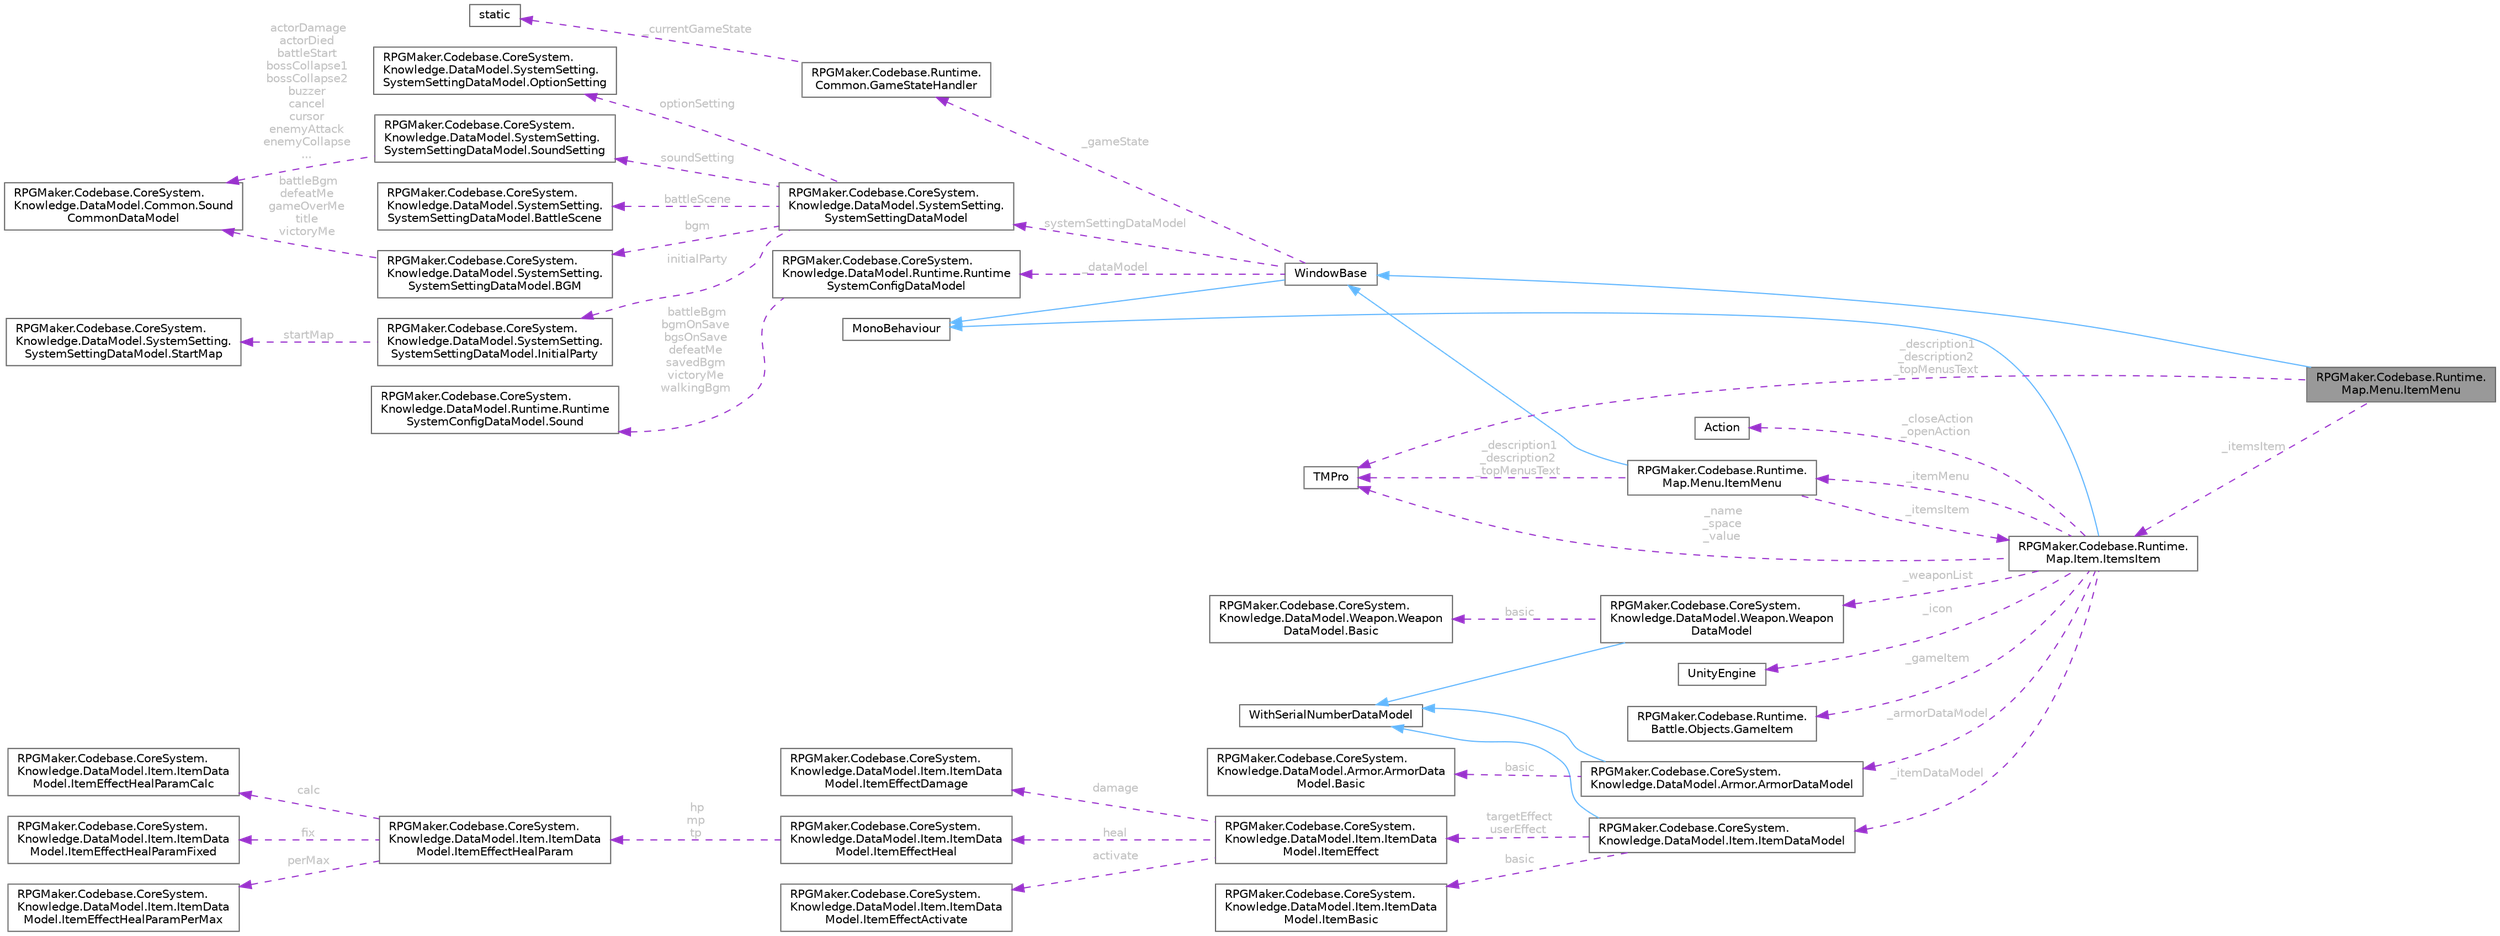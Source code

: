 digraph "RPGMaker.Codebase.Runtime.Map.Menu.ItemMenu"
{
 // LATEX_PDF_SIZE
  bgcolor="transparent";
  edge [fontname=Helvetica,fontsize=10,labelfontname=Helvetica,labelfontsize=10];
  node [fontname=Helvetica,fontsize=10,shape=box,height=0.2,width=0.4];
  rankdir="LR";
  Node1 [id="Node000001",label="RPGMaker.Codebase.Runtime.\lMap.Menu.ItemMenu",height=0.2,width=0.4,color="gray40", fillcolor="grey60", style="filled", fontcolor="black",tooltip="アイテム・メニュー"];
  Node2 -> Node1 [id="edge1_Node000001_Node000002",dir="back",color="steelblue1",style="solid",tooltip=" "];
  Node2 [id="Node000002",label="WindowBase",height=0.2,width=0.4,color="gray40", fillcolor="white", style="filled",URL="$d4/d52/class_r_p_g_maker_1_1_codebase_1_1_runtime_1_1_common_1_1_window_base.html",tooltip="ウィンドウ・ベース"];
  Node3 -> Node2 [id="edge2_Node000002_Node000003",dir="back",color="steelblue1",style="solid",tooltip=" "];
  Node3 [id="Node000003",label="MonoBehaviour",height=0.2,width=0.4,color="gray40", fillcolor="white", style="filled",tooltip=" "];
  Node4 -> Node2 [id="edge3_Node000002_Node000004",dir="back",color="darkorchid3",style="dashed",tooltip=" ",label=" _gameState",fontcolor="grey" ];
  Node4 [id="Node000004",label="RPGMaker.Codebase.Runtime.\lCommon.GameStateHandler",height=0.2,width=0.4,color="gray40", fillcolor="white", style="filled",URL="$de/d2c/class_r_p_g_maker_1_1_codebase_1_1_runtime_1_1_common_1_1_game_state_handler.html",tooltip="ゲーム実行中の、ゲームの状態を保持するクラス"];
  Node5 -> Node4 [id="edge4_Node000004_Node000005",dir="back",color="darkorchid3",style="dashed",tooltip=" ",label=" _currentGameState",fontcolor="grey" ];
  Node5 [id="Node000005",label="static",height=0.2,width=0.4,color="gray40", fillcolor="white", style="filled",tooltip=" "];
  Node6 -> Node2 [id="edge5_Node000002_Node000006",dir="back",color="darkorchid3",style="dashed",tooltip=" ",label=" systemSettingDataModel",fontcolor="grey" ];
  Node6 [id="Node000006",label="RPGMaker.Codebase.CoreSystem.\lKnowledge.DataModel.SystemSetting.\lSystemSettingDataModel",height=0.2,width=0.4,color="gray40", fillcolor="white", style="filled",URL="$d0/dd2/class_r_p_g_maker_1_1_codebase_1_1_core_system_1_1_knowledge_1_1_data_model_1_1_system_setting_1_1_system_setting_data_model.html",tooltip="システム設定データ・モデル"];
  Node7 -> Node6 [id="edge6_Node000006_Node000007",dir="back",color="darkorchid3",style="dashed",tooltip=" ",label=" battleScene",fontcolor="grey" ];
  Node7 [id="Node000007",label="RPGMaker.Codebase.CoreSystem.\lKnowledge.DataModel.SystemSetting.\lSystemSettingDataModel.BattleScene",height=0.2,width=0.4,color="gray40", fillcolor="white", style="filled",URL="$df/d0c/class_r_p_g_maker_1_1_codebase_1_1_core_system_1_1_knowledge_1_1_data_model_1_1_system_setting_17ce0ed53697912195b01e8a552e37932.html",tooltip=" "];
  Node8 -> Node6 [id="edge7_Node000006_Node000008",dir="back",color="darkorchid3",style="dashed",tooltip=" ",label=" bgm",fontcolor="grey" ];
  Node8 [id="Node000008",label="RPGMaker.Codebase.CoreSystem.\lKnowledge.DataModel.SystemSetting.\lSystemSettingDataModel.BGM",height=0.2,width=0.4,color="gray40", fillcolor="white", style="filled",URL="$d8/d7d/class_r_p_g_maker_1_1_codebase_1_1_core_system_1_1_knowledge_1_1_data_model_1_1_system_setting_13c37c0ac7a3e126c1b06c1462a6db3a9.html",tooltip=" "];
  Node9 -> Node8 [id="edge8_Node000008_Node000009",dir="back",color="darkorchid3",style="dashed",tooltip=" ",label=" battleBgm\ndefeatMe\ngameOverMe\ntitle\nvictoryMe",fontcolor="grey" ];
  Node9 [id="Node000009",label="RPGMaker.Codebase.CoreSystem.\lKnowledge.DataModel.Common.Sound\lCommonDataModel",height=0.2,width=0.4,color="gray40", fillcolor="white", style="filled",URL="$df/dcd/class_r_p_g_maker_1_1_codebase_1_1_core_system_1_1_knowledge_1_1_data_model_1_1_common_1_1_sound_common_data_model.html",tooltip="😁 音共通データ・モデル"];
  Node10 -> Node6 [id="edge9_Node000006_Node000010",dir="back",color="darkorchid3",style="dashed",tooltip=" ",label=" initialParty",fontcolor="grey" ];
  Node10 [id="Node000010",label="RPGMaker.Codebase.CoreSystem.\lKnowledge.DataModel.SystemSetting.\lSystemSettingDataModel.InitialParty",height=0.2,width=0.4,color="gray40", fillcolor="white", style="filled",URL="$dc/dfb/class_r_p_g_maker_1_1_codebase_1_1_core_system_1_1_knowledge_1_1_data_model_1_1_system_setting_1539107dbc80fc9072f4fd2f8782921fe.html",tooltip=" "];
  Node11 -> Node10 [id="edge10_Node000010_Node000011",dir="back",color="darkorchid3",style="dashed",tooltip=" ",label=" startMap",fontcolor="grey" ];
  Node11 [id="Node000011",label="RPGMaker.Codebase.CoreSystem.\lKnowledge.DataModel.SystemSetting.\lSystemSettingDataModel.StartMap",height=0.2,width=0.4,color="gray40", fillcolor="white", style="filled",URL="$dd/d74/class_r_p_g_maker_1_1_codebase_1_1_core_system_1_1_knowledge_1_1_data_model_1_1_system_setting_1783ee6b6efe4675c8c39db7c7a3a93f6.html",tooltip=" "];
  Node12 -> Node6 [id="edge11_Node000006_Node000012",dir="back",color="darkorchid3",style="dashed",tooltip=" ",label=" optionSetting",fontcolor="grey" ];
  Node12 [id="Node000012",label="RPGMaker.Codebase.CoreSystem.\lKnowledge.DataModel.SystemSetting.\lSystemSettingDataModel.OptionSetting",height=0.2,width=0.4,color="gray40", fillcolor="white", style="filled",URL="$d8/d86/class_r_p_g_maker_1_1_codebase_1_1_core_system_1_1_knowledge_1_1_data_model_1_1_system_setting_10d0bcdd35160aa829ac5668189dd2dd2.html",tooltip=" "];
  Node13 -> Node6 [id="edge12_Node000006_Node000013",dir="back",color="darkorchid3",style="dashed",tooltip=" ",label=" soundSetting",fontcolor="grey" ];
  Node13 [id="Node000013",label="RPGMaker.Codebase.CoreSystem.\lKnowledge.DataModel.SystemSetting.\lSystemSettingDataModel.SoundSetting",height=0.2,width=0.4,color="gray40", fillcolor="white", style="filled",URL="$d9/d59/class_r_p_g_maker_1_1_codebase_1_1_core_system_1_1_knowledge_1_1_data_model_1_1_system_setting_1fc90e68ad3a4642899cf508b2c75ae0f.html",tooltip=" "];
  Node9 -> Node13 [id="edge13_Node000013_Node000009",dir="back",color="darkorchid3",style="dashed",tooltip=" ",label=" actorDamage\nactorDied\nbattleStart\nbossCollapse1\nbossCollapse2\nbuzzer\ncancel\ncursor\nenemyAttack\nenemyCollapse\n...",fontcolor="grey" ];
  Node14 -> Node2 [id="edge14_Node000002_Node000014",dir="back",color="darkorchid3",style="dashed",tooltip=" ",label=" _dataModel",fontcolor="grey" ];
  Node14 [id="Node000014",label="RPGMaker.Codebase.CoreSystem.\lKnowledge.DataModel.Runtime.Runtime\lSystemConfigDataModel",height=0.2,width=0.4,color="gray40", fillcolor="white", style="filled",URL="$dc/d28/class_r_p_g_maker_1_1_codebase_1_1_core_system_1_1_knowledge_1_1_data_model_1_1_runtime_1_1_runtime_system_config_data_model.html",tooltip="実行時システム設定データ・モデル"];
  Node15 -> Node14 [id="edge15_Node000014_Node000015",dir="back",color="darkorchid3",style="dashed",tooltip=" ",label=" battleBgm\nbgmOnSave\nbgsOnSave\ndefeatMe\nsavedBgm\nvictoryMe\nwalkingBgm",fontcolor="grey" ];
  Node15 [id="Node000015",label="RPGMaker.Codebase.CoreSystem.\lKnowledge.DataModel.Runtime.Runtime\lSystemConfigDataModel.Sound",height=0.2,width=0.4,color="gray40", fillcolor="white", style="filled",URL="$de/d30/class_r_p_g_maker_1_1_codebase_1_1_core_system_1_1_knowledge_1_1_data_model_1_1_runtime_1_1_runtc183c944cc34eae5d27229c3eef23a60.html",tooltip=" "];
  Node16 -> Node1 [id="edge16_Node000001_Node000016",dir="back",color="darkorchid3",style="dashed",tooltip=" ",label=" _description1\n_description2\n_topMenusText",fontcolor="grey" ];
  Node16 [id="Node000016",label="TMPro",height=0.2,width=0.4,color="gray40", fillcolor="white", style="filled",tooltip=" "];
  Node17 -> Node1 [id="edge17_Node000001_Node000017",dir="back",color="darkorchid3",style="dashed",tooltip=" ",label=" _itemsItem",fontcolor="grey" ];
  Node17 [id="Node000017",label="RPGMaker.Codebase.Runtime.\lMap.Item.ItemsItem",height=0.2,width=0.4,color="gray40", fillcolor="white", style="filled",URL="$d5/d49/class_r_p_g_maker_1_1_codebase_1_1_runtime_1_1_map_1_1_item_1_1_items_item.html",tooltip="アイテムのアイテム"];
  Node3 -> Node17 [id="edge18_Node000017_Node000003",dir="back",color="steelblue1",style="solid",tooltip=" "];
  Node18 -> Node17 [id="edge19_Node000017_Node000018",dir="back",color="darkorchid3",style="dashed",tooltip=" ",label=" _armorDataModel",fontcolor="grey" ];
  Node18 [id="Node000018",label="RPGMaker.Codebase.CoreSystem.\lKnowledge.DataModel.Armor.ArmorDataModel",height=0.2,width=0.4,color="gray40", fillcolor="white", style="filled",URL="$dd/d35/class_r_p_g_maker_1_1_codebase_1_1_core_system_1_1_knowledge_1_1_data_model_1_1_armor_1_1_armor_data_model.html",tooltip="😁 防具データ・モデル"];
  Node19 -> Node18 [id="edge20_Node000018_Node000019",dir="back",color="steelblue1",style="solid",tooltip=" "];
  Node19 [id="Node000019",label="WithSerialNumberDataModel",height=0.2,width=0.4,color="gray40", fillcolor="white", style="filled",tooltip=" "];
  Node20 -> Node18 [id="edge21_Node000018_Node000020",dir="back",color="darkorchid3",style="dashed",tooltip=" ",label=" basic",fontcolor="grey" ];
  Node20 [id="Node000020",label="RPGMaker.Codebase.CoreSystem.\lKnowledge.DataModel.Armor.ArmorData\lModel.Basic",height=0.2,width=0.4,color="gray40", fillcolor="white", style="filled",URL="$d4/d6e/class_r_p_g_maker_1_1_codebase_1_1_core_system_1_1_knowledge_1_1_data_model_1_1_armor_1_1_armor_data_model_1_1_basic.html",tooltip="基本"];
  Node21 -> Node17 [id="edge22_Node000017_Node000021",dir="back",color="darkorchid3",style="dashed",tooltip=" ",label=" _gameItem",fontcolor="grey" ];
  Node21 [id="Node000021",label="RPGMaker.Codebase.Runtime.\lBattle.Objects.GameItem",height=0.2,width=0.4,color="gray40", fillcolor="white", style="filled",URL="$df/d31/class_r_p_g_maker_1_1_codebase_1_1_runtime_1_1_battle_1_1_objects_1_1_game_item.html",tooltip="アイテム全般とスキルをまとめて扱うクラス"];
  Node22 -> Node17 [id="edge23_Node000017_Node000022",dir="back",color="darkorchid3",style="dashed",tooltip=" ",label=" _icon",fontcolor="grey" ];
  Node22 [id="Node000022",label="UnityEngine",height=0.2,width=0.4,color="gray40", fillcolor="white", style="filled",tooltip=" "];
  Node23 -> Node17 [id="edge24_Node000017_Node000023",dir="back",color="darkorchid3",style="dashed",tooltip=" ",label=" _itemDataModel",fontcolor="grey" ];
  Node23 [id="Node000023",label="RPGMaker.Codebase.CoreSystem.\lKnowledge.DataModel.Item.ItemDataModel",height=0.2,width=0.4,color="gray40", fillcolor="white", style="filled",URL="$d7/d5c/class_r_p_g_maker_1_1_codebase_1_1_core_system_1_1_knowledge_1_1_data_model_1_1_item_1_1_item_data_model.html",tooltip="😁 アイテム・データ・モデル"];
  Node19 -> Node23 [id="edge25_Node000023_Node000019",dir="back",color="steelblue1",style="solid",tooltip=" "];
  Node24 -> Node23 [id="edge26_Node000023_Node000024",dir="back",color="darkorchid3",style="dashed",tooltip=" ",label=" basic",fontcolor="grey" ];
  Node24 [id="Node000024",label="RPGMaker.Codebase.CoreSystem.\lKnowledge.DataModel.Item.ItemData\lModel.ItemBasic",height=0.2,width=0.4,color="gray40", fillcolor="white", style="filled",URL="$de/dfa/class_r_p_g_maker_1_1_codebase_1_1_core_system_1_1_knowledge_1_1_data_model_1_1_item_1_1_item_data_model_1_1_item_basic.html",tooltip="😁 アイテム基本"];
  Node25 -> Node23 [id="edge27_Node000023_Node000025",dir="back",color="darkorchid3",style="dashed",tooltip=" ",label=" targetEffect\nuserEffect",fontcolor="grey" ];
  Node25 [id="Node000025",label="RPGMaker.Codebase.CoreSystem.\lKnowledge.DataModel.Item.ItemData\lModel.ItemEffect",height=0.2,width=0.4,color="gray40", fillcolor="white", style="filled",URL="$da/d6b/class_r_p_g_maker_1_1_codebase_1_1_core_system_1_1_knowledge_1_1_data_model_1_1_item_1_1_item_data_model_1_1_item_effect.html",tooltip="😁 アイテム効果"];
  Node26 -> Node25 [id="edge28_Node000025_Node000026",dir="back",color="darkorchid3",style="dashed",tooltip=" ",label=" activate",fontcolor="grey" ];
  Node26 [id="Node000026",label="RPGMaker.Codebase.CoreSystem.\lKnowledge.DataModel.Item.ItemData\lModel.ItemEffectActivate",height=0.2,width=0.4,color="gray40", fillcolor="white", style="filled",URL="$d5/d93/class_r_p_g_maker_1_1_codebase_1_1_core_system_1_1_knowledge_1_1_data_model_1_1_item_1_1_item_dad871374038246db29bebe07b733132dc.html",tooltip="😁 アイテム効果能動的"];
  Node27 -> Node25 [id="edge29_Node000025_Node000027",dir="back",color="darkorchid3",style="dashed",tooltip=" ",label=" damage",fontcolor="grey" ];
  Node27 [id="Node000027",label="RPGMaker.Codebase.CoreSystem.\lKnowledge.DataModel.Item.ItemData\lModel.ItemEffectDamage",height=0.2,width=0.4,color="gray40", fillcolor="white", style="filled",URL="$d8/d79/class_r_p_g_maker_1_1_codebase_1_1_core_system_1_1_knowledge_1_1_data_model_1_1_item_1_1_item_data_model_1_1_item_effect_damage.html",tooltip="😁 アイテム効果ダメージ"];
  Node28 -> Node25 [id="edge30_Node000025_Node000028",dir="back",color="darkorchid3",style="dashed",tooltip=" ",label=" heal",fontcolor="grey" ];
  Node28 [id="Node000028",label="RPGMaker.Codebase.CoreSystem.\lKnowledge.DataModel.Item.ItemData\lModel.ItemEffectHeal",height=0.2,width=0.4,color="gray40", fillcolor="white", style="filled",URL="$da/dd9/class_r_p_g_maker_1_1_codebase_1_1_core_system_1_1_knowledge_1_1_data_model_1_1_item_1_1_item_data_model_1_1_item_effect_heal.html",tooltip="😁 アイテム効果回復"];
  Node29 -> Node28 [id="edge31_Node000028_Node000029",dir="back",color="darkorchid3",style="dashed",tooltip=" ",label=" hp\nmp\ntp",fontcolor="grey" ];
  Node29 [id="Node000029",label="RPGMaker.Codebase.CoreSystem.\lKnowledge.DataModel.Item.ItemData\lModel.ItemEffectHealParam",height=0.2,width=0.4,color="gray40", fillcolor="white", style="filled",URL="$d5/d47/class_r_p_g_maker_1_1_codebase_1_1_core_system_1_1_knowledge_1_1_data_model_1_1_item_1_1_item_dacab2ede086ed47113d1625075c62bd47.html",tooltip="😁 アイテム効果回復引数"];
  Node30 -> Node29 [id="edge32_Node000029_Node000030",dir="back",color="darkorchid3",style="dashed",tooltip=" ",label=" calc",fontcolor="grey" ];
  Node30 [id="Node000030",label="RPGMaker.Codebase.CoreSystem.\lKnowledge.DataModel.Item.ItemData\lModel.ItemEffectHealParamCalc",height=0.2,width=0.4,color="gray40", fillcolor="white", style="filled",URL="$d7/d63/class_r_p_g_maker_1_1_codebase_1_1_core_system_1_1_knowledge_1_1_data_model_1_1_item_1_1_item_da5a0e23e3d4d4eb3e3ad1b12c7e163d14.html",tooltip="😁 アイテム効果回復引数計算"];
  Node31 -> Node29 [id="edge33_Node000029_Node000031",dir="back",color="darkorchid3",style="dashed",tooltip=" ",label=" fix",fontcolor="grey" ];
  Node31 [id="Node000031",label="RPGMaker.Codebase.CoreSystem.\lKnowledge.DataModel.Item.ItemData\lModel.ItemEffectHealParamFixed",height=0.2,width=0.4,color="gray40", fillcolor="white", style="filled",URL="$d1/daa/class_r_p_g_maker_1_1_codebase_1_1_core_system_1_1_knowledge_1_1_data_model_1_1_item_1_1_item_da8e1c06acc27a8c229bf958ee208385a2.html",tooltip="😁 アイテム効果回復引数固定"];
  Node32 -> Node29 [id="edge34_Node000029_Node000032",dir="back",color="darkorchid3",style="dashed",tooltip=" ",label=" perMax",fontcolor="grey" ];
  Node32 [id="Node000032",label="RPGMaker.Codebase.CoreSystem.\lKnowledge.DataModel.Item.ItemData\lModel.ItemEffectHealParamPerMax",height=0.2,width=0.4,color="gray40", fillcolor="white", style="filled",URL="$d0/d97/class_r_p_g_maker_1_1_codebase_1_1_core_system_1_1_knowledge_1_1_data_model_1_1_item_1_1_item_da3202a76bb593e437ed185e76012a2112.html",tooltip="😁 アイテム効果回復引数ＰＥＲ最大"];
  Node33 -> Node17 [id="edge35_Node000017_Node000033",dir="back",color="darkorchid3",style="dashed",tooltip=" ",label=" _itemMenu",fontcolor="grey" ];
  Node33 [id="Node000033",label="RPGMaker.Codebase.Runtime.\lMap.Menu.ItemMenu",height=0.2,width=0.4,color="gray40", fillcolor="white", style="filled",URL="$d3/d77/class_r_p_g_maker_1_1_codebase_1_1_runtime_1_1_map_1_1_menu_1_1_item_menu.html",tooltip="アイテム・メニュー"];
  Node2 -> Node33 [id="edge36_Node000033_Node000002",dir="back",color="steelblue1",style="solid",tooltip=" "];
  Node16 -> Node33 [id="edge37_Node000033_Node000016",dir="back",color="darkorchid3",style="dashed",tooltip=" ",label=" _description1\n_description2\n_topMenusText",fontcolor="grey" ];
  Node17 -> Node33 [id="edge38_Node000033_Node000017",dir="back",color="darkorchid3",style="dashed",tooltip=" ",label=" _itemsItem",fontcolor="grey" ];
  Node16 -> Node17 [id="edge39_Node000017_Node000016",dir="back",color="darkorchid3",style="dashed",tooltip=" ",label=" _name\n_space\n_value",fontcolor="grey" ];
  Node34 -> Node17 [id="edge40_Node000017_Node000034",dir="back",color="darkorchid3",style="dashed",tooltip=" ",label=" _weaponList",fontcolor="grey" ];
  Node34 [id="Node000034",label="RPGMaker.Codebase.CoreSystem.\lKnowledge.DataModel.Weapon.Weapon\lDataModel",height=0.2,width=0.4,color="gray40", fillcolor="white", style="filled",URL="$dc/dfb/class_r_p_g_maker_1_1_codebase_1_1_core_system_1_1_knowledge_1_1_data_model_1_1_weapon_1_1_weapon_data_model.html",tooltip="武器データ・モデル"];
  Node19 -> Node34 [id="edge41_Node000034_Node000019",dir="back",color="steelblue1",style="solid",tooltip=" "];
  Node35 -> Node34 [id="edge42_Node000034_Node000035",dir="back",color="darkorchid3",style="dashed",tooltip=" ",label=" basic",fontcolor="grey" ];
  Node35 [id="Node000035",label="RPGMaker.Codebase.CoreSystem.\lKnowledge.DataModel.Weapon.Weapon\lDataModel.Basic",height=0.2,width=0.4,color="gray40", fillcolor="white", style="filled",URL="$dd/dea/class_r_p_g_maker_1_1_codebase_1_1_core_system_1_1_knowledge_1_1_data_model_1_1_weapon_1_1_weapon_data_model_1_1_basic.html",tooltip=" "];
  Node36 -> Node17 [id="edge43_Node000017_Node000036",dir="back",color="darkorchid3",style="dashed",tooltip=" ",label=" _closeAction\n_openAction",fontcolor="grey" ];
  Node36 [id="Node000036",label="Action",height=0.2,width=0.4,color="gray40", fillcolor="white", style="filled",tooltip=" "];
}
